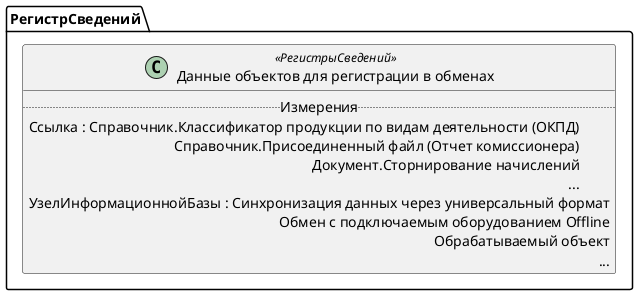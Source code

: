 ﻿@startuml ДанныеОбъектовДляРегистрацииВОбменах
'!include templates.wsd
'..\include templates.wsd
class РегистрСведений.ДанныеОбъектовДляРегистрацииВОбменах as "Данные объектов для регистрации в обменах" <<РегистрыСведений>>
{
..Измерения..
Ссылка : Справочник.Классификатор продукции по видам деятельности (ОКПД)\rСправочник.Присоединенный файл (Отчет комиссионера)\rДокумент.Сторнирование начислений\r...
УзелИнформационнойБазы : Синхронизация данных через универсальный формат\rОбмен с подключаемым оборудованием Offline\rОбрабатываемый объект\r...
}
@enduml
